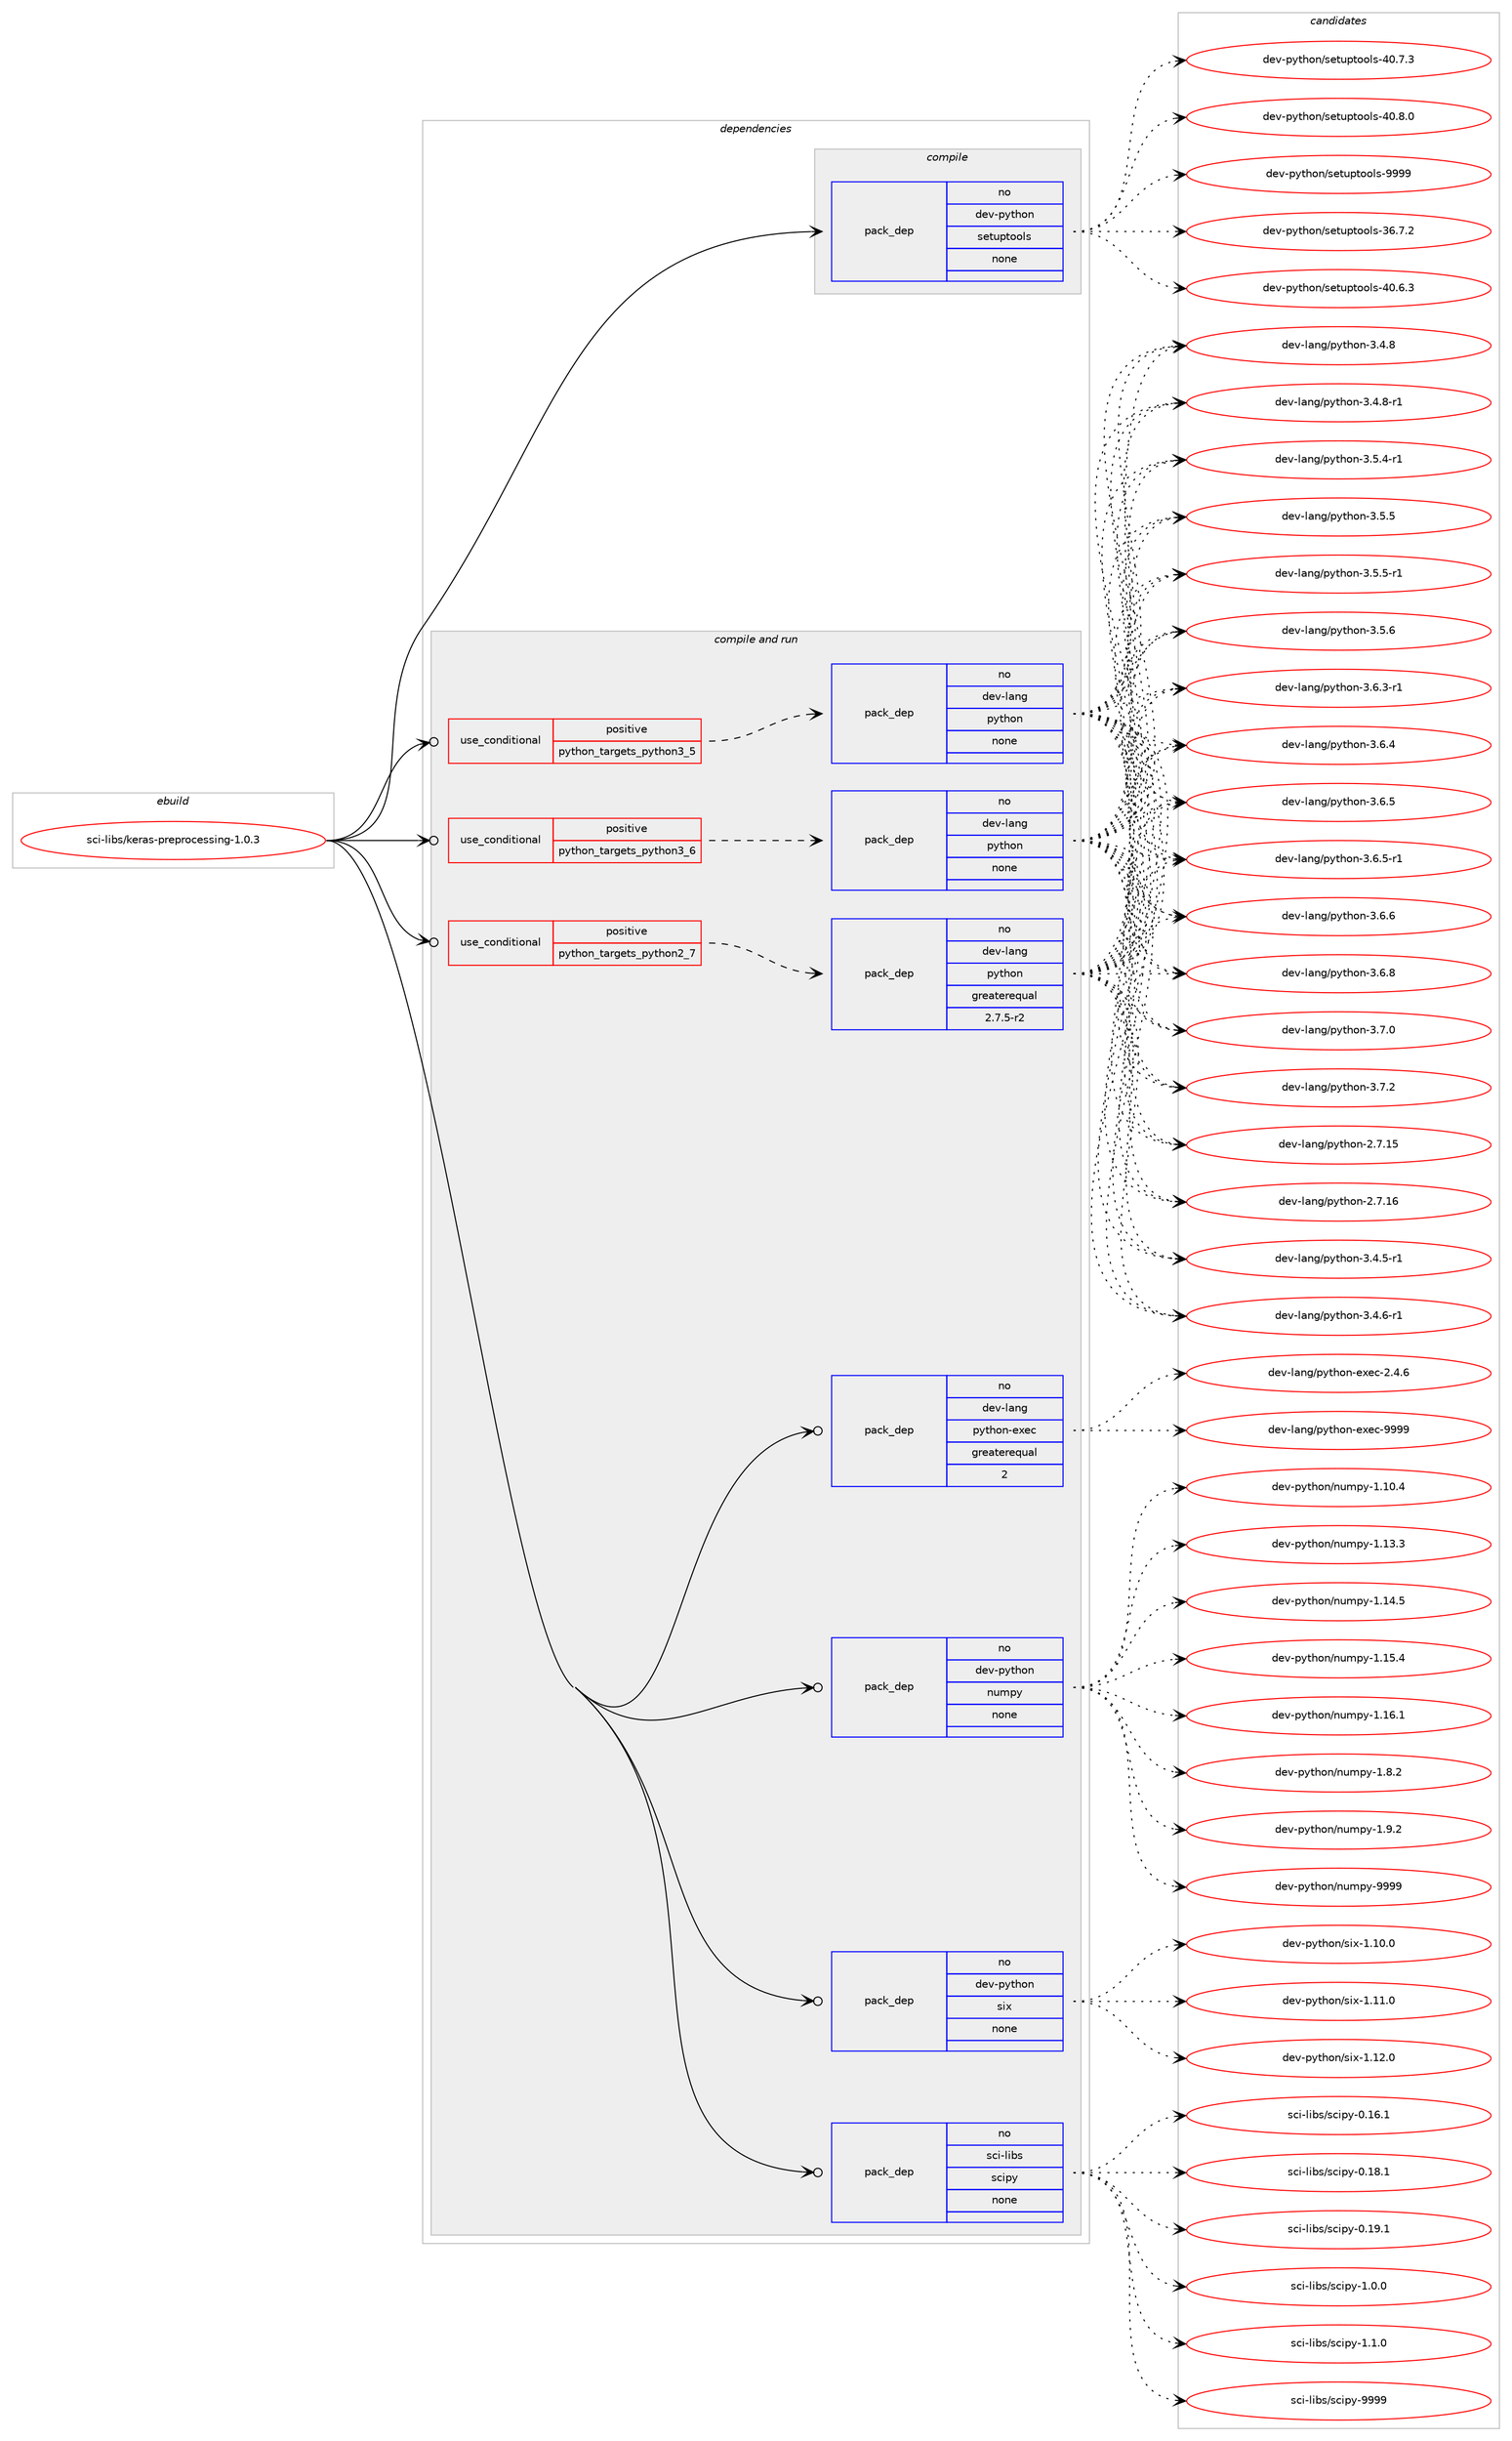digraph prolog {

# *************
# Graph options
# *************

newrank=true;
concentrate=true;
compound=true;
graph [rankdir=LR,fontname=Helvetica,fontsize=10,ranksep=1.5];#, ranksep=2.5, nodesep=0.2];
edge  [arrowhead=vee];
node  [fontname=Helvetica,fontsize=10];

# **********
# The ebuild
# **********

subgraph cluster_leftcol {
color=gray;
rank=same;
label=<<i>ebuild</i>>;
id [label="sci-libs/keras-preprocessing-1.0.3", color=red, width=4, href="../sci-libs/keras-preprocessing-1.0.3.svg"];
}

# ****************
# The dependencies
# ****************

subgraph cluster_midcol {
color=gray;
label=<<i>dependencies</i>>;
subgraph cluster_compile {
fillcolor="#eeeeee";
style=filled;
label=<<i>compile</i>>;
subgraph pack1212538 {
dependency1693740 [label=<<TABLE BORDER="0" CELLBORDER="1" CELLSPACING="0" CELLPADDING="4" WIDTH="220"><TR><TD ROWSPAN="6" CELLPADDING="30">pack_dep</TD></TR><TR><TD WIDTH="110">no</TD></TR><TR><TD>dev-python</TD></TR><TR><TD>setuptools</TD></TR><TR><TD>none</TD></TR><TR><TD></TD></TR></TABLE>>, shape=none, color=blue];
}
id:e -> dependency1693740:w [weight=20,style="solid",arrowhead="vee"];
}
subgraph cluster_compileandrun {
fillcolor="#eeeeee";
style=filled;
label=<<i>compile and run</i>>;
subgraph cond453449 {
dependency1693741 [label=<<TABLE BORDER="0" CELLBORDER="1" CELLSPACING="0" CELLPADDING="4"><TR><TD ROWSPAN="3" CELLPADDING="10">use_conditional</TD></TR><TR><TD>positive</TD></TR><TR><TD>python_targets_python2_7</TD></TR></TABLE>>, shape=none, color=red];
subgraph pack1212539 {
dependency1693742 [label=<<TABLE BORDER="0" CELLBORDER="1" CELLSPACING="0" CELLPADDING="4" WIDTH="220"><TR><TD ROWSPAN="6" CELLPADDING="30">pack_dep</TD></TR><TR><TD WIDTH="110">no</TD></TR><TR><TD>dev-lang</TD></TR><TR><TD>python</TD></TR><TR><TD>greaterequal</TD></TR><TR><TD>2.7.5-r2</TD></TR></TABLE>>, shape=none, color=blue];
}
dependency1693741:e -> dependency1693742:w [weight=20,style="dashed",arrowhead="vee"];
}
id:e -> dependency1693741:w [weight=20,style="solid",arrowhead="odotvee"];
subgraph cond453450 {
dependency1693743 [label=<<TABLE BORDER="0" CELLBORDER="1" CELLSPACING="0" CELLPADDING="4"><TR><TD ROWSPAN="3" CELLPADDING="10">use_conditional</TD></TR><TR><TD>positive</TD></TR><TR><TD>python_targets_python3_5</TD></TR></TABLE>>, shape=none, color=red];
subgraph pack1212540 {
dependency1693744 [label=<<TABLE BORDER="0" CELLBORDER="1" CELLSPACING="0" CELLPADDING="4" WIDTH="220"><TR><TD ROWSPAN="6" CELLPADDING="30">pack_dep</TD></TR><TR><TD WIDTH="110">no</TD></TR><TR><TD>dev-lang</TD></TR><TR><TD>python</TD></TR><TR><TD>none</TD></TR><TR><TD></TD></TR></TABLE>>, shape=none, color=blue];
}
dependency1693743:e -> dependency1693744:w [weight=20,style="dashed",arrowhead="vee"];
}
id:e -> dependency1693743:w [weight=20,style="solid",arrowhead="odotvee"];
subgraph cond453451 {
dependency1693745 [label=<<TABLE BORDER="0" CELLBORDER="1" CELLSPACING="0" CELLPADDING="4"><TR><TD ROWSPAN="3" CELLPADDING="10">use_conditional</TD></TR><TR><TD>positive</TD></TR><TR><TD>python_targets_python3_6</TD></TR></TABLE>>, shape=none, color=red];
subgraph pack1212541 {
dependency1693746 [label=<<TABLE BORDER="0" CELLBORDER="1" CELLSPACING="0" CELLPADDING="4" WIDTH="220"><TR><TD ROWSPAN="6" CELLPADDING="30">pack_dep</TD></TR><TR><TD WIDTH="110">no</TD></TR><TR><TD>dev-lang</TD></TR><TR><TD>python</TD></TR><TR><TD>none</TD></TR><TR><TD></TD></TR></TABLE>>, shape=none, color=blue];
}
dependency1693745:e -> dependency1693746:w [weight=20,style="dashed",arrowhead="vee"];
}
id:e -> dependency1693745:w [weight=20,style="solid",arrowhead="odotvee"];
subgraph pack1212542 {
dependency1693747 [label=<<TABLE BORDER="0" CELLBORDER="1" CELLSPACING="0" CELLPADDING="4" WIDTH="220"><TR><TD ROWSPAN="6" CELLPADDING="30">pack_dep</TD></TR><TR><TD WIDTH="110">no</TD></TR><TR><TD>dev-lang</TD></TR><TR><TD>python-exec</TD></TR><TR><TD>greaterequal</TD></TR><TR><TD>2</TD></TR></TABLE>>, shape=none, color=blue];
}
id:e -> dependency1693747:w [weight=20,style="solid",arrowhead="odotvee"];
subgraph pack1212543 {
dependency1693748 [label=<<TABLE BORDER="0" CELLBORDER="1" CELLSPACING="0" CELLPADDING="4" WIDTH="220"><TR><TD ROWSPAN="6" CELLPADDING="30">pack_dep</TD></TR><TR><TD WIDTH="110">no</TD></TR><TR><TD>dev-python</TD></TR><TR><TD>numpy</TD></TR><TR><TD>none</TD></TR><TR><TD></TD></TR></TABLE>>, shape=none, color=blue];
}
id:e -> dependency1693748:w [weight=20,style="solid",arrowhead="odotvee"];
subgraph pack1212544 {
dependency1693749 [label=<<TABLE BORDER="0" CELLBORDER="1" CELLSPACING="0" CELLPADDING="4" WIDTH="220"><TR><TD ROWSPAN="6" CELLPADDING="30">pack_dep</TD></TR><TR><TD WIDTH="110">no</TD></TR><TR><TD>dev-python</TD></TR><TR><TD>six</TD></TR><TR><TD>none</TD></TR><TR><TD></TD></TR></TABLE>>, shape=none, color=blue];
}
id:e -> dependency1693749:w [weight=20,style="solid",arrowhead="odotvee"];
subgraph pack1212545 {
dependency1693750 [label=<<TABLE BORDER="0" CELLBORDER="1" CELLSPACING="0" CELLPADDING="4" WIDTH="220"><TR><TD ROWSPAN="6" CELLPADDING="30">pack_dep</TD></TR><TR><TD WIDTH="110">no</TD></TR><TR><TD>sci-libs</TD></TR><TR><TD>scipy</TD></TR><TR><TD>none</TD></TR><TR><TD></TD></TR></TABLE>>, shape=none, color=blue];
}
id:e -> dependency1693750:w [weight=20,style="solid",arrowhead="odotvee"];
}
subgraph cluster_run {
fillcolor="#eeeeee";
style=filled;
label=<<i>run</i>>;
}
}

# **************
# The candidates
# **************

subgraph cluster_choices {
rank=same;
color=gray;
label=<<i>candidates</i>>;

subgraph choice1212538 {
color=black;
nodesep=1;
choice100101118451121211161041111104711510111611711211611111110811545515446554650 [label="dev-python/setuptools-36.7.2", color=red, width=4,href="../dev-python/setuptools-36.7.2.svg"];
choice100101118451121211161041111104711510111611711211611111110811545524846544651 [label="dev-python/setuptools-40.6.3", color=red, width=4,href="../dev-python/setuptools-40.6.3.svg"];
choice100101118451121211161041111104711510111611711211611111110811545524846554651 [label="dev-python/setuptools-40.7.3", color=red, width=4,href="../dev-python/setuptools-40.7.3.svg"];
choice100101118451121211161041111104711510111611711211611111110811545524846564648 [label="dev-python/setuptools-40.8.0", color=red, width=4,href="../dev-python/setuptools-40.8.0.svg"];
choice10010111845112121116104111110471151011161171121161111111081154557575757 [label="dev-python/setuptools-9999", color=red, width=4,href="../dev-python/setuptools-9999.svg"];
dependency1693740:e -> choice100101118451121211161041111104711510111611711211611111110811545515446554650:w [style=dotted,weight="100"];
dependency1693740:e -> choice100101118451121211161041111104711510111611711211611111110811545524846544651:w [style=dotted,weight="100"];
dependency1693740:e -> choice100101118451121211161041111104711510111611711211611111110811545524846554651:w [style=dotted,weight="100"];
dependency1693740:e -> choice100101118451121211161041111104711510111611711211611111110811545524846564648:w [style=dotted,weight="100"];
dependency1693740:e -> choice10010111845112121116104111110471151011161171121161111111081154557575757:w [style=dotted,weight="100"];
}
subgraph choice1212539 {
color=black;
nodesep=1;
choice10010111845108971101034711212111610411111045504655464953 [label="dev-lang/python-2.7.15", color=red, width=4,href="../dev-lang/python-2.7.15.svg"];
choice10010111845108971101034711212111610411111045504655464954 [label="dev-lang/python-2.7.16", color=red, width=4,href="../dev-lang/python-2.7.16.svg"];
choice1001011184510897110103471121211161041111104551465246534511449 [label="dev-lang/python-3.4.5-r1", color=red, width=4,href="../dev-lang/python-3.4.5-r1.svg"];
choice1001011184510897110103471121211161041111104551465246544511449 [label="dev-lang/python-3.4.6-r1", color=red, width=4,href="../dev-lang/python-3.4.6-r1.svg"];
choice100101118451089711010347112121116104111110455146524656 [label="dev-lang/python-3.4.8", color=red, width=4,href="../dev-lang/python-3.4.8.svg"];
choice1001011184510897110103471121211161041111104551465246564511449 [label="dev-lang/python-3.4.8-r1", color=red, width=4,href="../dev-lang/python-3.4.8-r1.svg"];
choice1001011184510897110103471121211161041111104551465346524511449 [label="dev-lang/python-3.5.4-r1", color=red, width=4,href="../dev-lang/python-3.5.4-r1.svg"];
choice100101118451089711010347112121116104111110455146534653 [label="dev-lang/python-3.5.5", color=red, width=4,href="../dev-lang/python-3.5.5.svg"];
choice1001011184510897110103471121211161041111104551465346534511449 [label="dev-lang/python-3.5.5-r1", color=red, width=4,href="../dev-lang/python-3.5.5-r1.svg"];
choice100101118451089711010347112121116104111110455146534654 [label="dev-lang/python-3.5.6", color=red, width=4,href="../dev-lang/python-3.5.6.svg"];
choice1001011184510897110103471121211161041111104551465446514511449 [label="dev-lang/python-3.6.3-r1", color=red, width=4,href="../dev-lang/python-3.6.3-r1.svg"];
choice100101118451089711010347112121116104111110455146544652 [label="dev-lang/python-3.6.4", color=red, width=4,href="../dev-lang/python-3.6.4.svg"];
choice100101118451089711010347112121116104111110455146544653 [label="dev-lang/python-3.6.5", color=red, width=4,href="../dev-lang/python-3.6.5.svg"];
choice1001011184510897110103471121211161041111104551465446534511449 [label="dev-lang/python-3.6.5-r1", color=red, width=4,href="../dev-lang/python-3.6.5-r1.svg"];
choice100101118451089711010347112121116104111110455146544654 [label="dev-lang/python-3.6.6", color=red, width=4,href="../dev-lang/python-3.6.6.svg"];
choice100101118451089711010347112121116104111110455146544656 [label="dev-lang/python-3.6.8", color=red, width=4,href="../dev-lang/python-3.6.8.svg"];
choice100101118451089711010347112121116104111110455146554648 [label="dev-lang/python-3.7.0", color=red, width=4,href="../dev-lang/python-3.7.0.svg"];
choice100101118451089711010347112121116104111110455146554650 [label="dev-lang/python-3.7.2", color=red, width=4,href="../dev-lang/python-3.7.2.svg"];
dependency1693742:e -> choice10010111845108971101034711212111610411111045504655464953:w [style=dotted,weight="100"];
dependency1693742:e -> choice10010111845108971101034711212111610411111045504655464954:w [style=dotted,weight="100"];
dependency1693742:e -> choice1001011184510897110103471121211161041111104551465246534511449:w [style=dotted,weight="100"];
dependency1693742:e -> choice1001011184510897110103471121211161041111104551465246544511449:w [style=dotted,weight="100"];
dependency1693742:e -> choice100101118451089711010347112121116104111110455146524656:w [style=dotted,weight="100"];
dependency1693742:e -> choice1001011184510897110103471121211161041111104551465246564511449:w [style=dotted,weight="100"];
dependency1693742:e -> choice1001011184510897110103471121211161041111104551465346524511449:w [style=dotted,weight="100"];
dependency1693742:e -> choice100101118451089711010347112121116104111110455146534653:w [style=dotted,weight="100"];
dependency1693742:e -> choice1001011184510897110103471121211161041111104551465346534511449:w [style=dotted,weight="100"];
dependency1693742:e -> choice100101118451089711010347112121116104111110455146534654:w [style=dotted,weight="100"];
dependency1693742:e -> choice1001011184510897110103471121211161041111104551465446514511449:w [style=dotted,weight="100"];
dependency1693742:e -> choice100101118451089711010347112121116104111110455146544652:w [style=dotted,weight="100"];
dependency1693742:e -> choice100101118451089711010347112121116104111110455146544653:w [style=dotted,weight="100"];
dependency1693742:e -> choice1001011184510897110103471121211161041111104551465446534511449:w [style=dotted,weight="100"];
dependency1693742:e -> choice100101118451089711010347112121116104111110455146544654:w [style=dotted,weight="100"];
dependency1693742:e -> choice100101118451089711010347112121116104111110455146544656:w [style=dotted,weight="100"];
dependency1693742:e -> choice100101118451089711010347112121116104111110455146554648:w [style=dotted,weight="100"];
dependency1693742:e -> choice100101118451089711010347112121116104111110455146554650:w [style=dotted,weight="100"];
}
subgraph choice1212540 {
color=black;
nodesep=1;
choice10010111845108971101034711212111610411111045504655464953 [label="dev-lang/python-2.7.15", color=red, width=4,href="../dev-lang/python-2.7.15.svg"];
choice10010111845108971101034711212111610411111045504655464954 [label="dev-lang/python-2.7.16", color=red, width=4,href="../dev-lang/python-2.7.16.svg"];
choice1001011184510897110103471121211161041111104551465246534511449 [label="dev-lang/python-3.4.5-r1", color=red, width=4,href="../dev-lang/python-3.4.5-r1.svg"];
choice1001011184510897110103471121211161041111104551465246544511449 [label="dev-lang/python-3.4.6-r1", color=red, width=4,href="../dev-lang/python-3.4.6-r1.svg"];
choice100101118451089711010347112121116104111110455146524656 [label="dev-lang/python-3.4.8", color=red, width=4,href="../dev-lang/python-3.4.8.svg"];
choice1001011184510897110103471121211161041111104551465246564511449 [label="dev-lang/python-3.4.8-r1", color=red, width=4,href="../dev-lang/python-3.4.8-r1.svg"];
choice1001011184510897110103471121211161041111104551465346524511449 [label="dev-lang/python-3.5.4-r1", color=red, width=4,href="../dev-lang/python-3.5.4-r1.svg"];
choice100101118451089711010347112121116104111110455146534653 [label="dev-lang/python-3.5.5", color=red, width=4,href="../dev-lang/python-3.5.5.svg"];
choice1001011184510897110103471121211161041111104551465346534511449 [label="dev-lang/python-3.5.5-r1", color=red, width=4,href="../dev-lang/python-3.5.5-r1.svg"];
choice100101118451089711010347112121116104111110455146534654 [label="dev-lang/python-3.5.6", color=red, width=4,href="../dev-lang/python-3.5.6.svg"];
choice1001011184510897110103471121211161041111104551465446514511449 [label="dev-lang/python-3.6.3-r1", color=red, width=4,href="../dev-lang/python-3.6.3-r1.svg"];
choice100101118451089711010347112121116104111110455146544652 [label="dev-lang/python-3.6.4", color=red, width=4,href="../dev-lang/python-3.6.4.svg"];
choice100101118451089711010347112121116104111110455146544653 [label="dev-lang/python-3.6.5", color=red, width=4,href="../dev-lang/python-3.6.5.svg"];
choice1001011184510897110103471121211161041111104551465446534511449 [label="dev-lang/python-3.6.5-r1", color=red, width=4,href="../dev-lang/python-3.6.5-r1.svg"];
choice100101118451089711010347112121116104111110455146544654 [label="dev-lang/python-3.6.6", color=red, width=4,href="../dev-lang/python-3.6.6.svg"];
choice100101118451089711010347112121116104111110455146544656 [label="dev-lang/python-3.6.8", color=red, width=4,href="../dev-lang/python-3.6.8.svg"];
choice100101118451089711010347112121116104111110455146554648 [label="dev-lang/python-3.7.0", color=red, width=4,href="../dev-lang/python-3.7.0.svg"];
choice100101118451089711010347112121116104111110455146554650 [label="dev-lang/python-3.7.2", color=red, width=4,href="../dev-lang/python-3.7.2.svg"];
dependency1693744:e -> choice10010111845108971101034711212111610411111045504655464953:w [style=dotted,weight="100"];
dependency1693744:e -> choice10010111845108971101034711212111610411111045504655464954:w [style=dotted,weight="100"];
dependency1693744:e -> choice1001011184510897110103471121211161041111104551465246534511449:w [style=dotted,weight="100"];
dependency1693744:e -> choice1001011184510897110103471121211161041111104551465246544511449:w [style=dotted,weight="100"];
dependency1693744:e -> choice100101118451089711010347112121116104111110455146524656:w [style=dotted,weight="100"];
dependency1693744:e -> choice1001011184510897110103471121211161041111104551465246564511449:w [style=dotted,weight="100"];
dependency1693744:e -> choice1001011184510897110103471121211161041111104551465346524511449:w [style=dotted,weight="100"];
dependency1693744:e -> choice100101118451089711010347112121116104111110455146534653:w [style=dotted,weight="100"];
dependency1693744:e -> choice1001011184510897110103471121211161041111104551465346534511449:w [style=dotted,weight="100"];
dependency1693744:e -> choice100101118451089711010347112121116104111110455146534654:w [style=dotted,weight="100"];
dependency1693744:e -> choice1001011184510897110103471121211161041111104551465446514511449:w [style=dotted,weight="100"];
dependency1693744:e -> choice100101118451089711010347112121116104111110455146544652:w [style=dotted,weight="100"];
dependency1693744:e -> choice100101118451089711010347112121116104111110455146544653:w [style=dotted,weight="100"];
dependency1693744:e -> choice1001011184510897110103471121211161041111104551465446534511449:w [style=dotted,weight="100"];
dependency1693744:e -> choice100101118451089711010347112121116104111110455146544654:w [style=dotted,weight="100"];
dependency1693744:e -> choice100101118451089711010347112121116104111110455146544656:w [style=dotted,weight="100"];
dependency1693744:e -> choice100101118451089711010347112121116104111110455146554648:w [style=dotted,weight="100"];
dependency1693744:e -> choice100101118451089711010347112121116104111110455146554650:w [style=dotted,weight="100"];
}
subgraph choice1212541 {
color=black;
nodesep=1;
choice10010111845108971101034711212111610411111045504655464953 [label="dev-lang/python-2.7.15", color=red, width=4,href="../dev-lang/python-2.7.15.svg"];
choice10010111845108971101034711212111610411111045504655464954 [label="dev-lang/python-2.7.16", color=red, width=4,href="../dev-lang/python-2.7.16.svg"];
choice1001011184510897110103471121211161041111104551465246534511449 [label="dev-lang/python-3.4.5-r1", color=red, width=4,href="../dev-lang/python-3.4.5-r1.svg"];
choice1001011184510897110103471121211161041111104551465246544511449 [label="dev-lang/python-3.4.6-r1", color=red, width=4,href="../dev-lang/python-3.4.6-r1.svg"];
choice100101118451089711010347112121116104111110455146524656 [label="dev-lang/python-3.4.8", color=red, width=4,href="../dev-lang/python-3.4.8.svg"];
choice1001011184510897110103471121211161041111104551465246564511449 [label="dev-lang/python-3.4.8-r1", color=red, width=4,href="../dev-lang/python-3.4.8-r1.svg"];
choice1001011184510897110103471121211161041111104551465346524511449 [label="dev-lang/python-3.5.4-r1", color=red, width=4,href="../dev-lang/python-3.5.4-r1.svg"];
choice100101118451089711010347112121116104111110455146534653 [label="dev-lang/python-3.5.5", color=red, width=4,href="../dev-lang/python-3.5.5.svg"];
choice1001011184510897110103471121211161041111104551465346534511449 [label="dev-lang/python-3.5.5-r1", color=red, width=4,href="../dev-lang/python-3.5.5-r1.svg"];
choice100101118451089711010347112121116104111110455146534654 [label="dev-lang/python-3.5.6", color=red, width=4,href="../dev-lang/python-3.5.6.svg"];
choice1001011184510897110103471121211161041111104551465446514511449 [label="dev-lang/python-3.6.3-r1", color=red, width=4,href="../dev-lang/python-3.6.3-r1.svg"];
choice100101118451089711010347112121116104111110455146544652 [label="dev-lang/python-3.6.4", color=red, width=4,href="../dev-lang/python-3.6.4.svg"];
choice100101118451089711010347112121116104111110455146544653 [label="dev-lang/python-3.6.5", color=red, width=4,href="../dev-lang/python-3.6.5.svg"];
choice1001011184510897110103471121211161041111104551465446534511449 [label="dev-lang/python-3.6.5-r1", color=red, width=4,href="../dev-lang/python-3.6.5-r1.svg"];
choice100101118451089711010347112121116104111110455146544654 [label="dev-lang/python-3.6.6", color=red, width=4,href="../dev-lang/python-3.6.6.svg"];
choice100101118451089711010347112121116104111110455146544656 [label="dev-lang/python-3.6.8", color=red, width=4,href="../dev-lang/python-3.6.8.svg"];
choice100101118451089711010347112121116104111110455146554648 [label="dev-lang/python-3.7.0", color=red, width=4,href="../dev-lang/python-3.7.0.svg"];
choice100101118451089711010347112121116104111110455146554650 [label="dev-lang/python-3.7.2", color=red, width=4,href="../dev-lang/python-3.7.2.svg"];
dependency1693746:e -> choice10010111845108971101034711212111610411111045504655464953:w [style=dotted,weight="100"];
dependency1693746:e -> choice10010111845108971101034711212111610411111045504655464954:w [style=dotted,weight="100"];
dependency1693746:e -> choice1001011184510897110103471121211161041111104551465246534511449:w [style=dotted,weight="100"];
dependency1693746:e -> choice1001011184510897110103471121211161041111104551465246544511449:w [style=dotted,weight="100"];
dependency1693746:e -> choice100101118451089711010347112121116104111110455146524656:w [style=dotted,weight="100"];
dependency1693746:e -> choice1001011184510897110103471121211161041111104551465246564511449:w [style=dotted,weight="100"];
dependency1693746:e -> choice1001011184510897110103471121211161041111104551465346524511449:w [style=dotted,weight="100"];
dependency1693746:e -> choice100101118451089711010347112121116104111110455146534653:w [style=dotted,weight="100"];
dependency1693746:e -> choice1001011184510897110103471121211161041111104551465346534511449:w [style=dotted,weight="100"];
dependency1693746:e -> choice100101118451089711010347112121116104111110455146534654:w [style=dotted,weight="100"];
dependency1693746:e -> choice1001011184510897110103471121211161041111104551465446514511449:w [style=dotted,weight="100"];
dependency1693746:e -> choice100101118451089711010347112121116104111110455146544652:w [style=dotted,weight="100"];
dependency1693746:e -> choice100101118451089711010347112121116104111110455146544653:w [style=dotted,weight="100"];
dependency1693746:e -> choice1001011184510897110103471121211161041111104551465446534511449:w [style=dotted,weight="100"];
dependency1693746:e -> choice100101118451089711010347112121116104111110455146544654:w [style=dotted,weight="100"];
dependency1693746:e -> choice100101118451089711010347112121116104111110455146544656:w [style=dotted,weight="100"];
dependency1693746:e -> choice100101118451089711010347112121116104111110455146554648:w [style=dotted,weight="100"];
dependency1693746:e -> choice100101118451089711010347112121116104111110455146554650:w [style=dotted,weight="100"];
}
subgraph choice1212542 {
color=black;
nodesep=1;
choice1001011184510897110103471121211161041111104510112010199455046524654 [label="dev-lang/python-exec-2.4.6", color=red, width=4,href="../dev-lang/python-exec-2.4.6.svg"];
choice10010111845108971101034711212111610411111045101120101994557575757 [label="dev-lang/python-exec-9999", color=red, width=4,href="../dev-lang/python-exec-9999.svg"];
dependency1693747:e -> choice1001011184510897110103471121211161041111104510112010199455046524654:w [style=dotted,weight="100"];
dependency1693747:e -> choice10010111845108971101034711212111610411111045101120101994557575757:w [style=dotted,weight="100"];
}
subgraph choice1212543 {
color=black;
nodesep=1;
choice100101118451121211161041111104711011710911212145494649484652 [label="dev-python/numpy-1.10.4", color=red, width=4,href="../dev-python/numpy-1.10.4.svg"];
choice100101118451121211161041111104711011710911212145494649514651 [label="dev-python/numpy-1.13.3", color=red, width=4,href="../dev-python/numpy-1.13.3.svg"];
choice100101118451121211161041111104711011710911212145494649524653 [label="dev-python/numpy-1.14.5", color=red, width=4,href="../dev-python/numpy-1.14.5.svg"];
choice100101118451121211161041111104711011710911212145494649534652 [label="dev-python/numpy-1.15.4", color=red, width=4,href="../dev-python/numpy-1.15.4.svg"];
choice100101118451121211161041111104711011710911212145494649544649 [label="dev-python/numpy-1.16.1", color=red, width=4,href="../dev-python/numpy-1.16.1.svg"];
choice1001011184511212111610411111047110117109112121454946564650 [label="dev-python/numpy-1.8.2", color=red, width=4,href="../dev-python/numpy-1.8.2.svg"];
choice1001011184511212111610411111047110117109112121454946574650 [label="dev-python/numpy-1.9.2", color=red, width=4,href="../dev-python/numpy-1.9.2.svg"];
choice10010111845112121116104111110471101171091121214557575757 [label="dev-python/numpy-9999", color=red, width=4,href="../dev-python/numpy-9999.svg"];
dependency1693748:e -> choice100101118451121211161041111104711011710911212145494649484652:w [style=dotted,weight="100"];
dependency1693748:e -> choice100101118451121211161041111104711011710911212145494649514651:w [style=dotted,weight="100"];
dependency1693748:e -> choice100101118451121211161041111104711011710911212145494649524653:w [style=dotted,weight="100"];
dependency1693748:e -> choice100101118451121211161041111104711011710911212145494649534652:w [style=dotted,weight="100"];
dependency1693748:e -> choice100101118451121211161041111104711011710911212145494649544649:w [style=dotted,weight="100"];
dependency1693748:e -> choice1001011184511212111610411111047110117109112121454946564650:w [style=dotted,weight="100"];
dependency1693748:e -> choice1001011184511212111610411111047110117109112121454946574650:w [style=dotted,weight="100"];
dependency1693748:e -> choice10010111845112121116104111110471101171091121214557575757:w [style=dotted,weight="100"];
}
subgraph choice1212544 {
color=black;
nodesep=1;
choice100101118451121211161041111104711510512045494649484648 [label="dev-python/six-1.10.0", color=red, width=4,href="../dev-python/six-1.10.0.svg"];
choice100101118451121211161041111104711510512045494649494648 [label="dev-python/six-1.11.0", color=red, width=4,href="../dev-python/six-1.11.0.svg"];
choice100101118451121211161041111104711510512045494649504648 [label="dev-python/six-1.12.0", color=red, width=4,href="../dev-python/six-1.12.0.svg"];
dependency1693749:e -> choice100101118451121211161041111104711510512045494649484648:w [style=dotted,weight="100"];
dependency1693749:e -> choice100101118451121211161041111104711510512045494649494648:w [style=dotted,weight="100"];
dependency1693749:e -> choice100101118451121211161041111104711510512045494649504648:w [style=dotted,weight="100"];
}
subgraph choice1212545 {
color=black;
nodesep=1;
choice115991054510810598115471159910511212145484649544649 [label="sci-libs/scipy-0.16.1", color=red, width=4,href="../sci-libs/scipy-0.16.1.svg"];
choice115991054510810598115471159910511212145484649564649 [label="sci-libs/scipy-0.18.1", color=red, width=4,href="../sci-libs/scipy-0.18.1.svg"];
choice115991054510810598115471159910511212145484649574649 [label="sci-libs/scipy-0.19.1", color=red, width=4,href="../sci-libs/scipy-0.19.1.svg"];
choice1159910545108105981154711599105112121454946484648 [label="sci-libs/scipy-1.0.0", color=red, width=4,href="../sci-libs/scipy-1.0.0.svg"];
choice1159910545108105981154711599105112121454946494648 [label="sci-libs/scipy-1.1.0", color=red, width=4,href="../sci-libs/scipy-1.1.0.svg"];
choice11599105451081059811547115991051121214557575757 [label="sci-libs/scipy-9999", color=red, width=4,href="../sci-libs/scipy-9999.svg"];
dependency1693750:e -> choice115991054510810598115471159910511212145484649544649:w [style=dotted,weight="100"];
dependency1693750:e -> choice115991054510810598115471159910511212145484649564649:w [style=dotted,weight="100"];
dependency1693750:e -> choice115991054510810598115471159910511212145484649574649:w [style=dotted,weight="100"];
dependency1693750:e -> choice1159910545108105981154711599105112121454946484648:w [style=dotted,weight="100"];
dependency1693750:e -> choice1159910545108105981154711599105112121454946494648:w [style=dotted,weight="100"];
dependency1693750:e -> choice11599105451081059811547115991051121214557575757:w [style=dotted,weight="100"];
}
}

}
